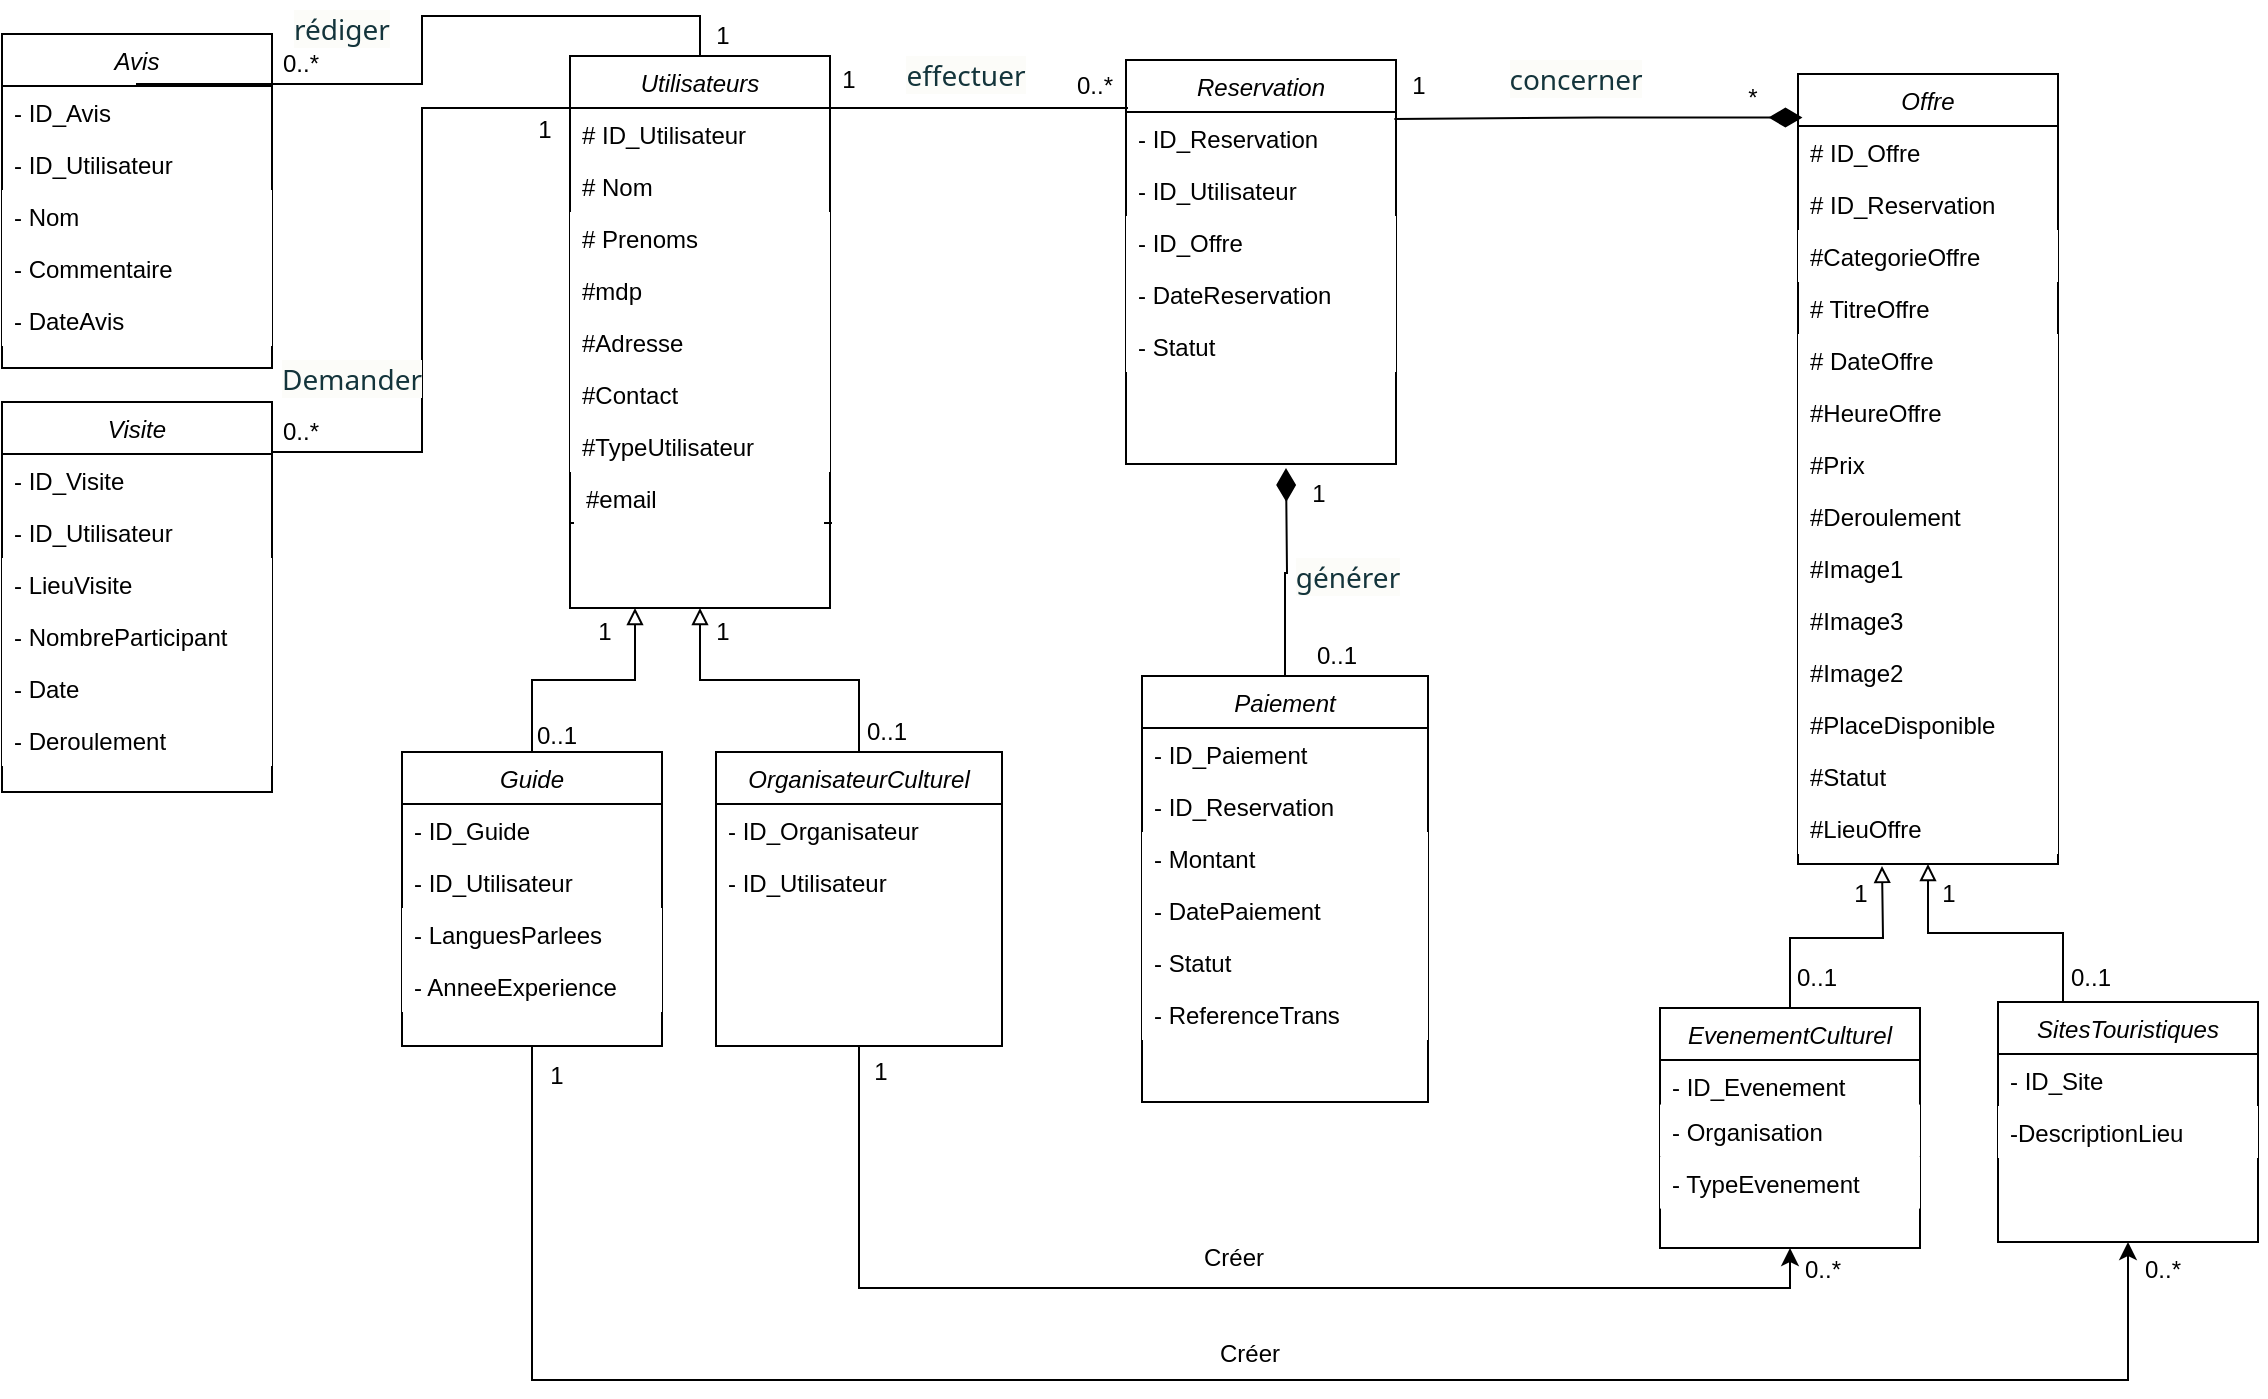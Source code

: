 <mxfile version="26.2.14">
  <diagram id="C5RBs43oDa-KdzZeNtuy" name="Page-1">
    <mxGraphModel dx="945" dy="566" grid="0" gridSize="10" guides="1" tooltips="1" connect="1" arrows="1" fold="1" page="1" pageScale="1" pageWidth="1169" pageHeight="827" math="0" shadow="0">
      <root>
        <mxCell id="WIyWlLk6GJQsqaUBKTNV-0" />
        <mxCell id="WIyWlLk6GJQsqaUBKTNV-1" parent="WIyWlLk6GJQsqaUBKTNV-0" />
        <mxCell id="zkfFHV4jXpPFQw0GAbJ--0" value="Utilisateurs" style="swimlane;fontStyle=2;align=center;verticalAlign=top;childLayout=stackLayout;horizontal=1;startSize=26;horizontalStack=0;resizeParent=1;resizeLast=0;collapsible=1;marginBottom=0;rounded=0;shadow=0;strokeWidth=1;" parent="WIyWlLk6GJQsqaUBKTNV-1" vertex="1">
          <mxGeometry x="307" y="66" width="130" height="276" as="geometry">
            <mxRectangle x="230" y="140" width="160" height="26" as="alternateBounds" />
          </mxGeometry>
        </mxCell>
        <mxCell id="zkfFHV4jXpPFQw0GAbJ--1" value="# ID_Utilisateur " style="text;align=left;verticalAlign=top;spacingLeft=4;spacingRight=4;overflow=hidden;rotatable=0;points=[[0,0.5],[1,0.5]];portConstraint=eastwest;" parent="zkfFHV4jXpPFQw0GAbJ--0" vertex="1">
          <mxGeometry y="26" width="130" height="26" as="geometry" />
        </mxCell>
        <mxCell id="zkfFHV4jXpPFQw0GAbJ--2" value="# Nom" style="text;align=left;verticalAlign=top;spacingLeft=4;spacingRight=4;overflow=hidden;rotatable=0;points=[[0,0.5],[1,0.5]];portConstraint=eastwest;rounded=0;shadow=0;html=0;" parent="zkfFHV4jXpPFQw0GAbJ--0" vertex="1">
          <mxGeometry y="52" width="130" height="26" as="geometry" />
        </mxCell>
        <mxCell id="zkfFHV4jXpPFQw0GAbJ--3" value="# Prenoms" style="text;align=left;verticalAlign=top;spacingLeft=4;spacingRight=4;overflow=hidden;rotatable=0;points=[[0,0.5],[1,0.5]];portConstraint=eastwest;rounded=0;shadow=0;html=0;fillColor=default;textShadow=0;fontColor=default;" parent="zkfFHV4jXpPFQw0GAbJ--0" vertex="1">
          <mxGeometry y="78" width="130" height="26" as="geometry" />
        </mxCell>
        <mxCell id="nRTBxxkqmZJJOvBfr9Is-0" value="#mdp" style="text;align=left;verticalAlign=top;spacingLeft=4;spacingRight=4;overflow=hidden;rotatable=0;points=[[0,0.5],[1,0.5]];portConstraint=eastwest;rounded=0;shadow=0;html=0;fillColor=default;textShadow=0;fontColor=default;" vertex="1" parent="zkfFHV4jXpPFQw0GAbJ--0">
          <mxGeometry y="104" width="130" height="26" as="geometry" />
        </mxCell>
        <mxCell id="nRTBxxkqmZJJOvBfr9Is-1" value="#Adresse" style="text;align=left;verticalAlign=top;spacingLeft=4;spacingRight=4;overflow=hidden;rotatable=0;points=[[0,0.5],[1,0.5]];portConstraint=eastwest;rounded=0;shadow=0;html=0;fillColor=default;textShadow=0;fontColor=default;" vertex="1" parent="zkfFHV4jXpPFQw0GAbJ--0">
          <mxGeometry y="130" width="130" height="26" as="geometry" />
        </mxCell>
        <mxCell id="nRTBxxkqmZJJOvBfr9Is-2" value="#Contact" style="text;align=left;verticalAlign=top;spacingLeft=4;spacingRight=4;overflow=hidden;rotatable=0;points=[[0,0.5],[1,0.5]];portConstraint=eastwest;rounded=0;shadow=0;html=0;fillColor=default;textShadow=0;fontColor=default;" vertex="1" parent="zkfFHV4jXpPFQw0GAbJ--0">
          <mxGeometry y="156" width="130" height="26" as="geometry" />
        </mxCell>
        <mxCell id="nRTBxxkqmZJJOvBfr9Is-3" value="#TypeUtilisateur" style="text;align=left;verticalAlign=top;spacingLeft=4;spacingRight=4;overflow=hidden;rotatable=0;points=[[0,0.5],[1,0.5]];portConstraint=eastwest;rounded=0;shadow=0;html=0;fillColor=default;textShadow=0;fontColor=default;" vertex="1" parent="zkfFHV4jXpPFQw0GAbJ--0">
          <mxGeometry y="182" width="130" height="26" as="geometry" />
        </mxCell>
        <mxCell id="nRTBxxkqmZJJOvBfr9Is-4" value="" style="line;strokeWidth=1;fillColor=none;align=left;verticalAlign=middle;spacingTop=-1;spacingLeft=3;spacingRight=3;rotatable=0;labelPosition=right;points=[];portConstraint=eastwest;strokeColor=inherit;" vertex="1" parent="WIyWlLk6GJQsqaUBKTNV-1">
          <mxGeometry x="307" y="279" width="131" height="41" as="geometry" />
        </mxCell>
        <mxCell id="nRTBxxkqmZJJOvBfr9Is-72" style="edgeStyle=orthogonalEdgeStyle;rounded=0;orthogonalLoop=1;jettySize=auto;html=1;entryX=0.25;entryY=1;entryDx=0;entryDy=0;endArrow=block;endFill=0;strokeWidth=1;" edge="1" parent="WIyWlLk6GJQsqaUBKTNV-1" source="nRTBxxkqmZJJOvBfr9Is-5" target="zkfFHV4jXpPFQw0GAbJ--0">
          <mxGeometry relative="1" as="geometry" />
        </mxCell>
        <mxCell id="nRTBxxkqmZJJOvBfr9Is-113" style="edgeStyle=orthogonalEdgeStyle;rounded=0;orthogonalLoop=1;jettySize=auto;html=1;entryX=0.5;entryY=1;entryDx=0;entryDy=0;" edge="1" parent="WIyWlLk6GJQsqaUBKTNV-1" source="nRTBxxkqmZJJOvBfr9Is-5" target="nRTBxxkqmZJJOvBfr9Is-33">
          <mxGeometry relative="1" as="geometry">
            <Array as="points">
              <mxPoint x="288" y="728" />
              <mxPoint x="1086" y="728" />
            </Array>
          </mxGeometry>
        </mxCell>
        <mxCell id="nRTBxxkqmZJJOvBfr9Is-5" value="Guide" style="swimlane;fontStyle=2;align=center;verticalAlign=top;childLayout=stackLayout;horizontal=1;startSize=26;horizontalStack=0;resizeParent=1;resizeLast=0;collapsible=1;marginBottom=0;rounded=0;shadow=0;strokeWidth=1;" vertex="1" parent="WIyWlLk6GJQsqaUBKTNV-1">
          <mxGeometry x="223" y="414" width="130" height="147" as="geometry">
            <mxRectangle x="230" y="140" width="160" height="26" as="alternateBounds" />
          </mxGeometry>
        </mxCell>
        <mxCell id="nRTBxxkqmZJJOvBfr9Is-6" value="- ID_Guide" style="text;align=left;verticalAlign=top;spacingLeft=4;spacingRight=4;overflow=hidden;rotatable=0;points=[[0,0.5],[1,0.5]];portConstraint=eastwest;" vertex="1" parent="nRTBxxkqmZJJOvBfr9Is-5">
          <mxGeometry y="26" width="130" height="26" as="geometry" />
        </mxCell>
        <mxCell id="nRTBxxkqmZJJOvBfr9Is-7" value="- ID_Utilisateur" style="text;align=left;verticalAlign=top;spacingLeft=4;spacingRight=4;overflow=hidden;rotatable=0;points=[[0,0.5],[1,0.5]];portConstraint=eastwest;rounded=0;shadow=0;html=0;" vertex="1" parent="nRTBxxkqmZJJOvBfr9Is-5">
          <mxGeometry y="52" width="130" height="26" as="geometry" />
        </mxCell>
        <mxCell id="nRTBxxkqmZJJOvBfr9Is-8" value="- LanguesParlees" style="text;align=left;verticalAlign=top;spacingLeft=4;spacingRight=4;overflow=hidden;rotatable=0;points=[[0,0.5],[1,0.5]];portConstraint=eastwest;rounded=0;shadow=0;html=0;fillColor=default;textShadow=0;fontColor=default;" vertex="1" parent="nRTBxxkqmZJJOvBfr9Is-5">
          <mxGeometry y="78" width="130" height="26" as="geometry" />
        </mxCell>
        <mxCell id="nRTBxxkqmZJJOvBfr9Is-9" value="- AnneeExperience" style="text;align=left;verticalAlign=top;spacingLeft=4;spacingRight=4;overflow=hidden;rotatable=0;points=[[0,0.5],[1,0.5]];portConstraint=eastwest;rounded=0;shadow=0;html=0;fillColor=default;textShadow=0;fontColor=default;" vertex="1" parent="nRTBxxkqmZJJOvBfr9Is-5">
          <mxGeometry y="104" width="130" height="26" as="geometry" />
        </mxCell>
        <mxCell id="nRTBxxkqmZJJOvBfr9Is-73" style="edgeStyle=orthogonalEdgeStyle;rounded=0;orthogonalLoop=1;jettySize=auto;html=1;entryX=0.5;entryY=1;entryDx=0;entryDy=0;endArrow=block;endFill=0;exitX=0.5;exitY=0;exitDx=0;exitDy=0;" edge="1" parent="WIyWlLk6GJQsqaUBKTNV-1" source="nRTBxxkqmZJJOvBfr9Is-13" target="zkfFHV4jXpPFQw0GAbJ--0">
          <mxGeometry relative="1" as="geometry">
            <mxPoint x="461.5" y="414" as="sourcePoint" />
          </mxGeometry>
        </mxCell>
        <mxCell id="nRTBxxkqmZJJOvBfr9Is-115" style="edgeStyle=orthogonalEdgeStyle;rounded=0;orthogonalLoop=1;jettySize=auto;html=1;entryX=0.5;entryY=1;entryDx=0;entryDy=0;" edge="1" parent="WIyWlLk6GJQsqaUBKTNV-1" source="nRTBxxkqmZJJOvBfr9Is-13" target="nRTBxxkqmZJJOvBfr9Is-18">
          <mxGeometry relative="1" as="geometry">
            <Array as="points">
              <mxPoint x="451" y="682" />
              <mxPoint x="917" y="682" />
            </Array>
          </mxGeometry>
        </mxCell>
        <mxCell id="nRTBxxkqmZJJOvBfr9Is-13" value="OrganisateurCulturel" style="swimlane;fontStyle=2;align=center;verticalAlign=top;childLayout=stackLayout;horizontal=1;startSize=26;horizontalStack=0;resizeParent=1;resizeLast=0;collapsible=1;marginBottom=0;rounded=0;shadow=0;strokeWidth=1;" vertex="1" parent="WIyWlLk6GJQsqaUBKTNV-1">
          <mxGeometry x="380" y="414" width="143" height="147" as="geometry">
            <mxRectangle x="230" y="140" width="160" height="26" as="alternateBounds" />
          </mxGeometry>
        </mxCell>
        <mxCell id="nRTBxxkqmZJJOvBfr9Is-14" value="- ID_Organisateur" style="text;align=left;verticalAlign=top;spacingLeft=4;spacingRight=4;overflow=hidden;rotatable=0;points=[[0,0.5],[1,0.5]];portConstraint=eastwest;" vertex="1" parent="nRTBxxkqmZJJOvBfr9Is-13">
          <mxGeometry y="26" width="143" height="26" as="geometry" />
        </mxCell>
        <mxCell id="nRTBxxkqmZJJOvBfr9Is-15" value="- ID_Utilisateur" style="text;align=left;verticalAlign=top;spacingLeft=4;spacingRight=4;overflow=hidden;rotatable=0;points=[[0,0.5],[1,0.5]];portConstraint=eastwest;rounded=0;shadow=0;html=0;" vertex="1" parent="nRTBxxkqmZJJOvBfr9Is-13">
          <mxGeometry y="52" width="143" height="26" as="geometry" />
        </mxCell>
        <mxCell id="nRTBxxkqmZJJOvBfr9Is-48" value="Reservation" style="swimlane;fontStyle=2;align=center;verticalAlign=top;childLayout=stackLayout;horizontal=1;startSize=26;horizontalStack=0;resizeParent=1;resizeLast=0;collapsible=1;marginBottom=0;rounded=0;shadow=0;strokeWidth=1;" vertex="1" parent="WIyWlLk6GJQsqaUBKTNV-1">
          <mxGeometry x="585" y="68" width="135" height="202" as="geometry">
            <mxRectangle x="230" y="140" width="160" height="26" as="alternateBounds" />
          </mxGeometry>
        </mxCell>
        <mxCell id="nRTBxxkqmZJJOvBfr9Is-49" value="- ID_Reservation" style="text;align=left;verticalAlign=top;spacingLeft=4;spacingRight=4;overflow=hidden;rotatable=0;points=[[0,0.5],[1,0.5]];portConstraint=eastwest;" vertex="1" parent="nRTBxxkqmZJJOvBfr9Is-48">
          <mxGeometry y="26" width="135" height="26" as="geometry" />
        </mxCell>
        <mxCell id="nRTBxxkqmZJJOvBfr9Is-50" value="- ID_Utilisateur" style="text;align=left;verticalAlign=top;spacingLeft=4;spacingRight=4;overflow=hidden;rotatable=0;points=[[0,0.5],[1,0.5]];portConstraint=eastwest;rounded=0;shadow=0;html=0;" vertex="1" parent="nRTBxxkqmZJJOvBfr9Is-48">
          <mxGeometry y="52" width="135" height="26" as="geometry" />
        </mxCell>
        <mxCell id="nRTBxxkqmZJJOvBfr9Is-52" value="- ID_Offre" style="text;align=left;verticalAlign=top;spacingLeft=4;spacingRight=4;overflow=hidden;rotatable=0;points=[[0,0.5],[1,0.5]];portConstraint=eastwest;rounded=0;shadow=0;html=0;fillColor=default;textShadow=0;fontColor=default;" vertex="1" parent="nRTBxxkqmZJJOvBfr9Is-48">
          <mxGeometry y="78" width="135" height="26" as="geometry" />
        </mxCell>
        <mxCell id="nRTBxxkqmZJJOvBfr9Is-53" value="- DateReservation" style="text;align=left;verticalAlign=top;spacingLeft=4;spacingRight=4;overflow=hidden;rotatable=0;points=[[0,0.5],[1,0.5]];portConstraint=eastwest;rounded=0;shadow=0;html=0;fillColor=default;textShadow=0;fontColor=default;" vertex="1" parent="nRTBxxkqmZJJOvBfr9Is-48">
          <mxGeometry y="104" width="135" height="26" as="geometry" />
        </mxCell>
        <mxCell id="nRTBxxkqmZJJOvBfr9Is-54" value="- Statut" style="text;align=left;verticalAlign=top;spacingLeft=4;spacingRight=4;overflow=hidden;rotatable=0;points=[[0,0.5],[1,0.5]];portConstraint=eastwest;rounded=0;shadow=0;html=0;fillColor=default;textShadow=0;fontColor=default;" vertex="1" parent="nRTBxxkqmZJJOvBfr9Is-48">
          <mxGeometry y="130" width="135" height="26" as="geometry" />
        </mxCell>
        <mxCell id="nRTBxxkqmZJJOvBfr9Is-55" value="Avis" style="swimlane;fontStyle=2;align=center;verticalAlign=top;childLayout=stackLayout;horizontal=1;startSize=26;horizontalStack=0;resizeParent=1;resizeLast=0;collapsible=1;marginBottom=0;rounded=0;shadow=0;strokeWidth=1;" vertex="1" parent="WIyWlLk6GJQsqaUBKTNV-1">
          <mxGeometry x="23" y="55" width="135" height="167" as="geometry">
            <mxRectangle x="230" y="140" width="160" height="26" as="alternateBounds" />
          </mxGeometry>
        </mxCell>
        <mxCell id="nRTBxxkqmZJJOvBfr9Is-56" value="- ID_Avis" style="text;align=left;verticalAlign=top;spacingLeft=4;spacingRight=4;overflow=hidden;rotatable=0;points=[[0,0.5],[1,0.5]];portConstraint=eastwest;" vertex="1" parent="nRTBxxkqmZJJOvBfr9Is-55">
          <mxGeometry y="26" width="135" height="26" as="geometry" />
        </mxCell>
        <mxCell id="nRTBxxkqmZJJOvBfr9Is-57" value="- ID_Utilisateur" style="text;align=left;verticalAlign=top;spacingLeft=4;spacingRight=4;overflow=hidden;rotatable=0;points=[[0,0.5],[1,0.5]];portConstraint=eastwest;rounded=0;shadow=0;html=0;" vertex="1" parent="nRTBxxkqmZJJOvBfr9Is-55">
          <mxGeometry y="52" width="135" height="26" as="geometry" />
        </mxCell>
        <mxCell id="nRTBxxkqmZJJOvBfr9Is-58" value="- Nom" style="text;align=left;verticalAlign=top;spacingLeft=4;spacingRight=4;overflow=hidden;rotatable=0;points=[[0,0.5],[1,0.5]];portConstraint=eastwest;rounded=0;shadow=0;html=0;fillColor=default;textShadow=0;fontColor=default;" vertex="1" parent="nRTBxxkqmZJJOvBfr9Is-55">
          <mxGeometry y="78" width="135" height="26" as="geometry" />
        </mxCell>
        <mxCell id="nRTBxxkqmZJJOvBfr9Is-59" value="- Commentaire" style="text;align=left;verticalAlign=top;spacingLeft=4;spacingRight=4;overflow=hidden;rotatable=0;points=[[0,0.5],[1,0.5]];portConstraint=eastwest;rounded=0;shadow=0;html=0;fillColor=default;textShadow=0;fontColor=default;" vertex="1" parent="nRTBxxkqmZJJOvBfr9Is-55">
          <mxGeometry y="104" width="135" height="26" as="geometry" />
        </mxCell>
        <mxCell id="nRTBxxkqmZJJOvBfr9Is-60" value="- DateAvis" style="text;align=left;verticalAlign=top;spacingLeft=4;spacingRight=4;overflow=hidden;rotatable=0;points=[[0,0.5],[1,0.5]];portConstraint=eastwest;rounded=0;shadow=0;html=0;fillColor=default;textShadow=0;fontColor=default;" vertex="1" parent="nRTBxxkqmZJJOvBfr9Is-55">
          <mxGeometry y="130" width="135" height="26" as="geometry" />
        </mxCell>
        <mxCell id="nRTBxxkqmZJJOvBfr9Is-62" value="Paiement" style="swimlane;fontStyle=2;align=center;verticalAlign=top;childLayout=stackLayout;horizontal=1;startSize=26;horizontalStack=0;resizeParent=1;resizeLast=0;collapsible=1;marginBottom=0;rounded=0;shadow=0;strokeWidth=1;" vertex="1" parent="WIyWlLk6GJQsqaUBKTNV-1">
          <mxGeometry x="593" y="376" width="143" height="213" as="geometry">
            <mxRectangle x="230" y="140" width="160" height="26" as="alternateBounds" />
          </mxGeometry>
        </mxCell>
        <mxCell id="nRTBxxkqmZJJOvBfr9Is-63" value="- ID_Paiement" style="text;align=left;verticalAlign=top;spacingLeft=4;spacingRight=4;overflow=hidden;rotatable=0;points=[[0,0.5],[1,0.5]];portConstraint=eastwest;" vertex="1" parent="nRTBxxkqmZJJOvBfr9Is-62">
          <mxGeometry y="26" width="143" height="26" as="geometry" />
        </mxCell>
        <mxCell id="nRTBxxkqmZJJOvBfr9Is-64" value="- ID_Reservation" style="text;align=left;verticalAlign=top;spacingLeft=4;spacingRight=4;overflow=hidden;rotatable=0;points=[[0,0.5],[1,0.5]];portConstraint=eastwest;rounded=0;shadow=0;html=0;" vertex="1" parent="nRTBxxkqmZJJOvBfr9Is-62">
          <mxGeometry y="52" width="143" height="26" as="geometry" />
        </mxCell>
        <mxCell id="nRTBxxkqmZJJOvBfr9Is-65" value="- Montant" style="text;align=left;verticalAlign=top;spacingLeft=4;spacingRight=4;overflow=hidden;rotatable=0;points=[[0,0.5],[1,0.5]];portConstraint=eastwest;rounded=0;shadow=0;html=0;fillColor=default;textShadow=0;fontColor=default;" vertex="1" parent="nRTBxxkqmZJJOvBfr9Is-62">
          <mxGeometry y="78" width="143" height="26" as="geometry" />
        </mxCell>
        <mxCell id="nRTBxxkqmZJJOvBfr9Is-66" value="- DatePaiement" style="text;align=left;verticalAlign=top;spacingLeft=4;spacingRight=4;overflow=hidden;rotatable=0;points=[[0,0.5],[1,0.5]];portConstraint=eastwest;rounded=0;shadow=0;html=0;fillColor=default;textShadow=0;fontColor=default;" vertex="1" parent="nRTBxxkqmZJJOvBfr9Is-62">
          <mxGeometry y="104" width="143" height="26" as="geometry" />
        </mxCell>
        <mxCell id="nRTBxxkqmZJJOvBfr9Is-67" value="- Statut" style="text;align=left;verticalAlign=top;spacingLeft=4;spacingRight=4;overflow=hidden;rotatable=0;points=[[0,0.5],[1,0.5]];portConstraint=eastwest;rounded=0;shadow=0;html=0;fillColor=default;textShadow=0;fontColor=default;" vertex="1" parent="nRTBxxkqmZJJOvBfr9Is-62">
          <mxGeometry y="130" width="143" height="26" as="geometry" />
        </mxCell>
        <mxCell id="nRTBxxkqmZJJOvBfr9Is-68" value="- ReferenceTrans" style="text;align=left;verticalAlign=top;spacingLeft=4;spacingRight=4;overflow=hidden;rotatable=0;points=[[0,0.5],[1,0.5]];portConstraint=eastwest;rounded=0;shadow=0;html=0;fillColor=default;textShadow=0;fontColor=default;" vertex="1" parent="nRTBxxkqmZJJOvBfr9Is-62">
          <mxGeometry y="156" width="143" height="26" as="geometry" />
        </mxCell>
        <mxCell id="nRTBxxkqmZJJOvBfr9Is-92" value="" style="group" vertex="1" connectable="0" parent="WIyWlLk6GJQsqaUBKTNV-1">
          <mxGeometry x="852" y="75" width="303" height="564" as="geometry" />
        </mxCell>
        <mxCell id="nRTBxxkqmZJJOvBfr9Is-89" style="edgeStyle=orthogonalEdgeStyle;rounded=0;orthogonalLoop=1;jettySize=auto;html=1;endArrow=block;endFill=0;" edge="1" parent="nRTBxxkqmZJJOvBfr9Is-92" source="nRTBxxkqmZJJOvBfr9Is-18">
          <mxGeometry relative="1" as="geometry">
            <mxPoint x="111" y="396" as="targetPoint" />
          </mxGeometry>
        </mxCell>
        <mxCell id="nRTBxxkqmZJJOvBfr9Is-18" value="EvenementCulturel" style="swimlane;fontStyle=2;align=center;verticalAlign=top;childLayout=stackLayout;horizontal=1;startSize=26;horizontalStack=0;resizeParent=1;resizeLast=0;collapsible=1;marginBottom=0;rounded=0;shadow=0;strokeWidth=1;" vertex="1" parent="nRTBxxkqmZJJOvBfr9Is-92">
          <mxGeometry y="467" width="130" height="120" as="geometry">
            <mxRectangle x="230" y="140" width="160" height="26" as="alternateBounds" />
          </mxGeometry>
        </mxCell>
        <mxCell id="nRTBxxkqmZJJOvBfr9Is-87" value="- ID_Evenement" style="text;align=left;verticalAlign=top;spacingLeft=4;spacingRight=4;overflow=hidden;rotatable=0;points=[[0,0.5],[1,0.5]];portConstraint=eastwest;" vertex="1" parent="nRTBxxkqmZJJOvBfr9Is-18">
          <mxGeometry y="26" width="130" height="22.286" as="geometry" />
        </mxCell>
        <mxCell id="nRTBxxkqmZJJOvBfr9Is-16" value="- Organisation" style="text;align=left;verticalAlign=top;spacingLeft=4;spacingRight=4;overflow=hidden;rotatable=0;points=[[0,0.5],[1,0.5]];portConstraint=eastwest;rounded=0;shadow=0;html=0;fillColor=default;textShadow=0;fontColor=default;" vertex="1" parent="nRTBxxkqmZJJOvBfr9Is-18">
          <mxGeometry y="48.286" width="130" height="26" as="geometry" />
        </mxCell>
        <mxCell id="nRTBxxkqmZJJOvBfr9Is-136" value="- TypeEvenement" style="text;align=left;verticalAlign=top;spacingLeft=4;spacingRight=4;overflow=hidden;rotatable=0;points=[[0,0.5],[1,0.5]];portConstraint=eastwest;rounded=0;shadow=0;html=0;fillColor=default;textShadow=0;fontColor=default;" vertex="1" parent="nRTBxxkqmZJJOvBfr9Is-18">
          <mxGeometry y="74.286" width="130" height="26" as="geometry" />
        </mxCell>
        <mxCell id="nRTBxxkqmZJJOvBfr9Is-69" value="" style="group" vertex="1" connectable="0" parent="nRTBxxkqmZJJOvBfr9Is-92">
          <mxGeometry x="173" y="452" width="130" height="120" as="geometry" />
        </mxCell>
        <mxCell id="nRTBxxkqmZJJOvBfr9Is-33" value="SitesTouristiques" style="swimlane;fontStyle=2;align=center;verticalAlign=top;childLayout=stackLayout;horizontal=1;startSize=26;horizontalStack=0;resizeParent=1;resizeLast=0;collapsible=1;marginBottom=0;rounded=0;shadow=0;strokeWidth=1;container=0;" vertex="1" parent="nRTBxxkqmZJJOvBfr9Is-69">
          <mxGeometry x="-4" y="12" width="130" height="120" as="geometry">
            <mxRectangle x="230" y="140" width="160" height="26" as="alternateBounds" />
          </mxGeometry>
        </mxCell>
        <mxCell id="nRTBxxkqmZJJOvBfr9Is-19" value="- ID_Site" style="text;align=left;verticalAlign=top;spacingLeft=4;spacingRight=4;overflow=hidden;rotatable=0;points=[[0,0.5],[1,0.5]];portConstraint=eastwest;" vertex="1" parent="nRTBxxkqmZJJOvBfr9Is-33">
          <mxGeometry y="26" width="130" height="26" as="geometry" />
        </mxCell>
        <mxCell id="nRTBxxkqmZJJOvBfr9Is-29" value="-DescriptionLieu" style="text;align=left;verticalAlign=top;spacingLeft=4;spacingRight=4;overflow=hidden;rotatable=0;points=[[0,0.5],[1,0.5]];portConstraint=eastwest;rounded=0;shadow=0;html=0;fillColor=default;textShadow=0;fontColor=default;" vertex="1" parent="nRTBxxkqmZJJOvBfr9Is-33">
          <mxGeometry y="52" width="130" height="26" as="geometry" />
        </mxCell>
        <mxCell id="nRTBxxkqmZJJOvBfr9Is-128" value="0..1" style="text;html=1;align=center;verticalAlign=middle;whiteSpace=wrap;rounded=0;" vertex="1" parent="nRTBxxkqmZJJOvBfr9Is-69">
          <mxGeometry x="33" y="-15" width="19" height="30" as="geometry" />
        </mxCell>
        <mxCell id="nRTBxxkqmZJJOvBfr9Is-75" value="Offre" style="swimlane;fontStyle=2;align=center;verticalAlign=top;childLayout=stackLayout;horizontal=1;startSize=26;horizontalStack=0;resizeParent=1;resizeLast=0;collapsible=1;marginBottom=0;rounded=0;shadow=0;strokeWidth=1;" vertex="1" parent="nRTBxxkqmZJJOvBfr9Is-92">
          <mxGeometry x="69" width="130" height="395" as="geometry">
            <mxRectangle x="230" y="140" width="160" height="26" as="alternateBounds" />
          </mxGeometry>
        </mxCell>
        <mxCell id="nRTBxxkqmZJJOvBfr9Is-76" value="# ID_Offre" style="text;align=left;verticalAlign=top;spacingLeft=4;spacingRight=4;overflow=hidden;rotatable=0;points=[[0,0.5],[1,0.5]];portConstraint=eastwest;" vertex="1" parent="nRTBxxkqmZJJOvBfr9Is-75">
          <mxGeometry y="26" width="130" height="26" as="geometry" />
        </mxCell>
        <mxCell id="nRTBxxkqmZJJOvBfr9Is-134" value="# ID_Reservation" style="text;align=left;verticalAlign=top;spacingLeft=4;spacingRight=4;overflow=hidden;rotatable=0;points=[[0,0.5],[1,0.5]];portConstraint=eastwest;" vertex="1" parent="nRTBxxkqmZJJOvBfr9Is-75">
          <mxGeometry y="52" width="130" height="26" as="geometry" />
        </mxCell>
        <mxCell id="nRTBxxkqmZJJOvBfr9Is-86" value="#CategorieOffre" style="text;align=left;verticalAlign=top;spacingLeft=4;spacingRight=4;overflow=hidden;rotatable=0;points=[[0,0.5],[1,0.5]];portConstraint=eastwest;rounded=0;shadow=0;html=0;fillColor=default;textShadow=0;fontColor=default;" vertex="1" parent="nRTBxxkqmZJJOvBfr9Is-75">
          <mxGeometry y="78" width="130" height="26" as="geometry" />
        </mxCell>
        <mxCell id="nRTBxxkqmZJJOvBfr9Is-77" value="# TitreOffre" style="text;align=left;verticalAlign=top;spacingLeft=4;spacingRight=4;overflow=hidden;rotatable=0;points=[[0,0.5],[1,0.5]];portConstraint=eastwest;rounded=0;shadow=0;html=0;" vertex="1" parent="nRTBxxkqmZJJOvBfr9Is-75">
          <mxGeometry y="104" width="130" height="26" as="geometry" />
        </mxCell>
        <mxCell id="nRTBxxkqmZJJOvBfr9Is-78" value="# DateOffre" style="text;align=left;verticalAlign=top;spacingLeft=4;spacingRight=4;overflow=hidden;rotatable=0;points=[[0,0.5],[1,0.5]];portConstraint=eastwest;rounded=0;shadow=0;html=0;fillColor=default;textShadow=0;fontColor=default;" vertex="1" parent="nRTBxxkqmZJJOvBfr9Is-75">
          <mxGeometry y="130" width="130" height="26" as="geometry" />
        </mxCell>
        <mxCell id="nRTBxxkqmZJJOvBfr9Is-79" value="#HeureOffre" style="text;align=left;verticalAlign=top;spacingLeft=4;spacingRight=4;overflow=hidden;rotatable=0;points=[[0,0.5],[1,0.5]];portConstraint=eastwest;rounded=0;shadow=0;html=0;fillColor=default;textShadow=0;fontColor=default;" vertex="1" parent="nRTBxxkqmZJJOvBfr9Is-75">
          <mxGeometry y="156" width="130" height="26" as="geometry" />
        </mxCell>
        <mxCell id="nRTBxxkqmZJJOvBfr9Is-80" value="#Prix" style="text;align=left;verticalAlign=top;spacingLeft=4;spacingRight=4;overflow=hidden;rotatable=0;points=[[0,0.5],[1,0.5]];portConstraint=eastwest;rounded=0;shadow=0;html=0;fillColor=default;textShadow=0;fontColor=default;" vertex="1" parent="nRTBxxkqmZJJOvBfr9Is-75">
          <mxGeometry y="182" width="130" height="26" as="geometry" />
        </mxCell>
        <mxCell id="nRTBxxkqmZJJOvBfr9Is-81" value="#Deroulement" style="text;align=left;verticalAlign=top;spacingLeft=4;spacingRight=4;overflow=hidden;rotatable=0;points=[[0,0.5],[1,0.5]];portConstraint=eastwest;rounded=0;shadow=0;html=0;fillColor=default;textShadow=0;fontColor=default;" vertex="1" parent="nRTBxxkqmZJJOvBfr9Is-75">
          <mxGeometry y="208" width="130" height="26" as="geometry" />
        </mxCell>
        <mxCell id="nRTBxxkqmZJJOvBfr9Is-83" value="#Image1" style="text;align=left;verticalAlign=top;spacingLeft=4;spacingRight=4;overflow=hidden;rotatable=0;points=[[0,0.5],[1,0.5]];portConstraint=eastwest;rounded=0;shadow=0;html=0;fillColor=default;textShadow=0;fontColor=default;" vertex="1" parent="nRTBxxkqmZJJOvBfr9Is-75">
          <mxGeometry y="234" width="130" height="26" as="geometry" />
        </mxCell>
        <mxCell id="nRTBxxkqmZJJOvBfr9Is-85" value="#Image3" style="text;align=left;verticalAlign=top;spacingLeft=4;spacingRight=4;overflow=hidden;rotatable=0;points=[[0,0.5],[1,0.5]];portConstraint=eastwest;rounded=0;shadow=0;html=0;fillColor=default;textShadow=0;fontColor=default;" vertex="1" parent="nRTBxxkqmZJJOvBfr9Is-75">
          <mxGeometry y="260" width="130" height="26" as="geometry" />
        </mxCell>
        <mxCell id="nRTBxxkqmZJJOvBfr9Is-84" value="#Image2" style="text;align=left;verticalAlign=top;spacingLeft=4;spacingRight=4;overflow=hidden;rotatable=0;points=[[0,0.5],[1,0.5]];portConstraint=eastwest;rounded=0;shadow=0;html=0;fillColor=default;textShadow=0;fontColor=default;" vertex="1" parent="nRTBxxkqmZJJOvBfr9Is-75">
          <mxGeometry y="286" width="130" height="26" as="geometry" />
        </mxCell>
        <mxCell id="nRTBxxkqmZJJOvBfr9Is-31" value="#PlaceDisponible" style="text;align=left;verticalAlign=top;spacingLeft=4;spacingRight=4;overflow=hidden;rotatable=0;points=[[0,0.5],[1,0.5]];portConstraint=eastwest;rounded=0;shadow=0;html=0;fillColor=default;textShadow=0;fontColor=default;" vertex="1" parent="nRTBxxkqmZJJOvBfr9Is-75">
          <mxGeometry y="312" width="130" height="26" as="geometry" />
        </mxCell>
        <mxCell id="nRTBxxkqmZJJOvBfr9Is-32" value="#Statut" style="text;align=left;verticalAlign=top;spacingLeft=4;spacingRight=4;overflow=hidden;rotatable=0;points=[[0,0.5],[1,0.5]];portConstraint=eastwest;rounded=0;shadow=0;html=0;fillColor=default;textShadow=0;fontColor=default;" vertex="1" parent="nRTBxxkqmZJJOvBfr9Is-75">
          <mxGeometry y="338" width="130" height="26" as="geometry" />
        </mxCell>
        <mxCell id="nRTBxxkqmZJJOvBfr9Is-137" value="#LieuOffre" style="text;align=left;verticalAlign=top;spacingLeft=4;spacingRight=4;overflow=hidden;rotatable=0;points=[[0,0.5],[1,0.5]];portConstraint=eastwest;rounded=0;shadow=0;html=0;fillColor=default;textShadow=0;fontColor=default;" vertex="1" parent="nRTBxxkqmZJJOvBfr9Is-75">
          <mxGeometry y="364" width="130" height="26" as="geometry" />
        </mxCell>
        <mxCell id="nRTBxxkqmZJJOvBfr9Is-108" value="*" style="text;html=1;align=center;verticalAlign=middle;whiteSpace=wrap;rounded=0;" vertex="1" parent="nRTBxxkqmZJJOvBfr9Is-92">
          <mxGeometry x="37" y="-3" width="19" height="30" as="geometry" />
        </mxCell>
        <mxCell id="nRTBxxkqmZJJOvBfr9Is-90" style="edgeStyle=orthogonalEdgeStyle;rounded=0;orthogonalLoop=1;jettySize=auto;html=1;exitX=0.25;exitY=0;exitDx=0;exitDy=0;endArrow=block;endFill=0;entryX=0.5;entryY=1;entryDx=0;entryDy=0;" edge="1" parent="nRTBxxkqmZJJOvBfr9Is-92" source="nRTBxxkqmZJJOvBfr9Is-33" target="nRTBxxkqmZJJOvBfr9Is-75">
          <mxGeometry relative="1" as="geometry">
            <mxPoint x="140.29" y="418.599" as="targetPoint" />
          </mxGeometry>
        </mxCell>
        <mxCell id="nRTBxxkqmZJJOvBfr9Is-127" value="0..1" style="text;html=1;align=center;verticalAlign=middle;whiteSpace=wrap;rounded=0;" vertex="1" parent="nRTBxxkqmZJJOvBfr9Is-92">
          <mxGeometry x="69" y="437" width="19" height="30" as="geometry" />
        </mxCell>
        <mxCell id="nRTBxxkqmZJJOvBfr9Is-129" value="1" style="text;html=1;align=center;verticalAlign=middle;whiteSpace=wrap;rounded=0;" vertex="1" parent="nRTBxxkqmZJJOvBfr9Is-92">
          <mxGeometry x="91" y="395" width="19" height="30" as="geometry" />
        </mxCell>
        <mxCell id="nRTBxxkqmZJJOvBfr9Is-130" value="1" style="text;html=1;align=center;verticalAlign=middle;whiteSpace=wrap;rounded=0;" vertex="1" parent="nRTBxxkqmZJJOvBfr9Is-92">
          <mxGeometry x="135" y="395" width="19" height="30" as="geometry" />
        </mxCell>
        <mxCell id="nRTBxxkqmZJJOvBfr9Is-94" value="" style="line;strokeWidth=1;fillColor=none;align=left;verticalAlign=middle;spacingTop=-1;spacingLeft=3;spacingRight=3;rotatable=0;labelPosition=right;points=[];portConstraint=eastwest;strokeColor=inherit;" vertex="1" parent="WIyWlLk6GJQsqaUBKTNV-1">
          <mxGeometry x="368" y="88" width="218" height="8" as="geometry" />
        </mxCell>
        <mxCell id="nRTBxxkqmZJJOvBfr9Is-95" value="" style="endArrow=none;html=1;endSize=12;startArrow=diamondThin;startSize=14;startFill=1;edgeStyle=orthogonalEdgeStyle;align=left;verticalAlign=bottom;rounded=0;entryX=0.5;entryY=0;entryDx=0;entryDy=0;" edge="1" parent="WIyWlLk6GJQsqaUBKTNV-1" target="nRTBxxkqmZJJOvBfr9Is-62">
          <mxGeometry x="-1" y="3" relative="1" as="geometry">
            <mxPoint x="665" y="272" as="sourcePoint" />
            <mxPoint x="616" y="315" as="targetPoint" />
          </mxGeometry>
        </mxCell>
        <mxCell id="nRTBxxkqmZJJOvBfr9Is-100" value="" style="endArrow=none;html=1;endSize=12;startArrow=diamondThin;startSize=14;startFill=1;edgeStyle=orthogonalEdgeStyle;align=left;verticalAlign=bottom;rounded=0;exitX=0.017;exitY=-0.162;exitDx=0;exitDy=0;exitPerimeter=0;entryX=0.994;entryY=0.133;entryDx=0;entryDy=0;entryPerimeter=0;" edge="1" parent="WIyWlLk6GJQsqaUBKTNV-1" source="nRTBxxkqmZJJOvBfr9Is-76" target="nRTBxxkqmZJJOvBfr9Is-49">
          <mxGeometry x="-1" y="3" relative="1" as="geometry">
            <mxPoint x="456" y="315" as="sourcePoint" />
            <mxPoint x="616" y="315" as="targetPoint" />
          </mxGeometry>
        </mxCell>
        <mxCell id="nRTBxxkqmZJJOvBfr9Is-103" value="1" style="text;html=1;align=center;verticalAlign=middle;whiteSpace=wrap;rounded=0;" vertex="1" parent="WIyWlLk6GJQsqaUBKTNV-1">
          <mxGeometry x="374" y="41" width="19" height="30" as="geometry" />
        </mxCell>
        <mxCell id="nRTBxxkqmZJJOvBfr9Is-104" value="0..*" style="text;html=1;align=center;verticalAlign=middle;whiteSpace=wrap;rounded=0;" vertex="1" parent="WIyWlLk6GJQsqaUBKTNV-1">
          <mxGeometry x="163" y="55" width="19" height="30" as="geometry" />
        </mxCell>
        <mxCell id="nRTBxxkqmZJJOvBfr9Is-105" value="1" style="text;html=1;align=center;verticalAlign=middle;whiteSpace=wrap;rounded=0;" vertex="1" parent="WIyWlLk6GJQsqaUBKTNV-1">
          <mxGeometry x="437" y="63" width="19" height="30" as="geometry" />
        </mxCell>
        <mxCell id="nRTBxxkqmZJJOvBfr9Is-106" value="0..*" style="text;html=1;align=center;verticalAlign=middle;whiteSpace=wrap;rounded=0;" vertex="1" parent="WIyWlLk6GJQsqaUBKTNV-1">
          <mxGeometry x="560" y="66" width="19" height="30" as="geometry" />
        </mxCell>
        <mxCell id="nRTBxxkqmZJJOvBfr9Is-107" value="1" style="text;html=1;align=center;verticalAlign=middle;whiteSpace=wrap;rounded=0;" vertex="1" parent="WIyWlLk6GJQsqaUBKTNV-1">
          <mxGeometry x="722" y="66" width="19" height="30" as="geometry" />
        </mxCell>
        <mxCell id="nRTBxxkqmZJJOvBfr9Is-109" value="1" style="text;html=1;align=center;verticalAlign=middle;whiteSpace=wrap;rounded=0;" vertex="1" parent="WIyWlLk6GJQsqaUBKTNV-1">
          <mxGeometry x="672" y="270" width="19" height="30" as="geometry" />
        </mxCell>
        <mxCell id="nRTBxxkqmZJJOvBfr9Is-110" value="0..1" style="text;html=1;align=center;verticalAlign=middle;whiteSpace=wrap;rounded=0;" vertex="1" parent="WIyWlLk6GJQsqaUBKTNV-1">
          <mxGeometry x="681" y="351" width="19" height="30" as="geometry" />
        </mxCell>
        <mxCell id="nRTBxxkqmZJJOvBfr9Is-112" value="&lt;span style=&quot;color: oklch(0.304 0.04 213.681); font-family: fkGroteskNeue, &amp;quot;fkGroteskNeue Fallback&amp;quot;, ui-sans-serif, system-ui, -apple-system, BlinkMacSystemFont, &amp;quot;Segoe UI&amp;quot;, Roboto, &amp;quot;Helvetica Neue&amp;quot;, Arial, &amp;quot;Noto Sans&amp;quot;, sans-serif, &amp;quot;Apple Color Emoji&amp;quot;, &amp;quot;Segoe UI Emoji&amp;quot;, &amp;quot;Segoe UI Symbol&amp;quot;, &amp;quot;Noto Color Emoji&amp;quot;; font-size: 14px; text-align: start; background-color: oklch(0.99 0.004 106.471);&quot;&gt;rédiger&lt;/span&gt;" style="text;html=1;align=center;verticalAlign=middle;whiteSpace=wrap;rounded=0;" vertex="1" parent="WIyWlLk6GJQsqaUBKTNV-1">
          <mxGeometry x="163" y="38" width="60" height="30" as="geometry" />
        </mxCell>
        <mxCell id="nRTBxxkqmZJJOvBfr9Is-116" value="0..*" style="text;html=1;align=center;verticalAlign=middle;whiteSpace=wrap;rounded=0;" vertex="1" parent="WIyWlLk6GJQsqaUBKTNV-1">
          <mxGeometry x="1094" y="658" width="19" height="30" as="geometry" />
        </mxCell>
        <mxCell id="nRTBxxkqmZJJOvBfr9Is-117" value="1" style="text;html=1;align=center;verticalAlign=middle;whiteSpace=wrap;rounded=0;" vertex="1" parent="WIyWlLk6GJQsqaUBKTNV-1">
          <mxGeometry x="291" y="561" width="19" height="30" as="geometry" />
        </mxCell>
        <mxCell id="nRTBxxkqmZJJOvBfr9Is-118" value="0..*" style="text;html=1;align=center;verticalAlign=middle;whiteSpace=wrap;rounded=0;" vertex="1" parent="WIyWlLk6GJQsqaUBKTNV-1">
          <mxGeometry x="924" y="658" width="19" height="30" as="geometry" />
        </mxCell>
        <mxCell id="nRTBxxkqmZJJOvBfr9Is-119" value="1" style="text;html=1;align=center;verticalAlign=middle;whiteSpace=wrap;rounded=0;" vertex="1" parent="WIyWlLk6GJQsqaUBKTNV-1">
          <mxGeometry x="453" y="559" width="19" height="30" as="geometry" />
        </mxCell>
        <mxCell id="nRTBxxkqmZJJOvBfr9Is-120" value="Créer" style="text;html=1;align=center;verticalAlign=middle;whiteSpace=wrap;rounded=0;" vertex="1" parent="WIyWlLk6GJQsqaUBKTNV-1">
          <mxGeometry x="609" y="652" width="60" height="30" as="geometry" />
        </mxCell>
        <mxCell id="nRTBxxkqmZJJOvBfr9Is-121" value="Créer" style="text;html=1;align=center;verticalAlign=middle;whiteSpace=wrap;rounded=0;" vertex="1" parent="WIyWlLk6GJQsqaUBKTNV-1">
          <mxGeometry x="617" y="704" width="60" height="22" as="geometry" />
        </mxCell>
        <mxCell id="nRTBxxkqmZJJOvBfr9Is-123" value="0..1" style="text;html=1;align=center;verticalAlign=middle;whiteSpace=wrap;rounded=0;" vertex="1" parent="WIyWlLk6GJQsqaUBKTNV-1">
          <mxGeometry x="291" y="391" width="19" height="30" as="geometry" />
        </mxCell>
        <mxCell id="nRTBxxkqmZJJOvBfr9Is-124" value="0..1" style="text;html=1;align=center;verticalAlign=middle;whiteSpace=wrap;rounded=0;" vertex="1" parent="WIyWlLk6GJQsqaUBKTNV-1">
          <mxGeometry x="456" y="389" width="19" height="30" as="geometry" />
        </mxCell>
        <mxCell id="nRTBxxkqmZJJOvBfr9Is-125" value="1" style="text;html=1;align=center;verticalAlign=middle;whiteSpace=wrap;rounded=0;" vertex="1" parent="WIyWlLk6GJQsqaUBKTNV-1">
          <mxGeometry x="315" y="339" width="19" height="30" as="geometry" />
        </mxCell>
        <mxCell id="nRTBxxkqmZJJOvBfr9Is-126" value="1" style="text;html=1;align=center;verticalAlign=middle;whiteSpace=wrap;rounded=0;" vertex="1" parent="WIyWlLk6GJQsqaUBKTNV-1">
          <mxGeometry x="374" y="339" width="19" height="30" as="geometry" />
        </mxCell>
        <mxCell id="nRTBxxkqmZJJOvBfr9Is-131" value="&lt;span style=&quot;color: oklch(0.304 0.04 213.681); font-family: fkGroteskNeue, &amp;quot;fkGroteskNeue Fallback&amp;quot;, ui-sans-serif, system-ui, -apple-system, BlinkMacSystemFont, &amp;quot;Segoe UI&amp;quot;, Roboto, &amp;quot;Helvetica Neue&amp;quot;, Arial, &amp;quot;Noto Sans&amp;quot;, sans-serif, &amp;quot;Apple Color Emoji&amp;quot;, &amp;quot;Segoe UI Emoji&amp;quot;, &amp;quot;Segoe UI Symbol&amp;quot;, &amp;quot;Noto Color Emoji&amp;quot;; font-size: 14px; text-align: start; background-color: oklch(0.99 0.004 106.471);&quot;&gt;effectuer&lt;/span&gt;" style="text;html=1;align=center;verticalAlign=middle;whiteSpace=wrap;rounded=0;" vertex="1" parent="WIyWlLk6GJQsqaUBKTNV-1">
          <mxGeometry x="475" y="61" width="60" height="30" as="geometry" />
        </mxCell>
        <mxCell id="nRTBxxkqmZJJOvBfr9Is-132" value="&lt;span style=&quot;color: oklch(0.304 0.04 213.681); font-family: fkGroteskNeue, &amp;quot;fkGroteskNeue Fallback&amp;quot;, ui-sans-serif, system-ui, -apple-system, BlinkMacSystemFont, &amp;quot;Segoe UI&amp;quot;, Roboto, &amp;quot;Helvetica Neue&amp;quot;, Arial, &amp;quot;Noto Sans&amp;quot;, sans-serif, &amp;quot;Apple Color Emoji&amp;quot;, &amp;quot;Segoe UI Emoji&amp;quot;, &amp;quot;Segoe UI Symbol&amp;quot;, &amp;quot;Noto Color Emoji&amp;quot;; font-size: 14px; text-align: start; background-color: oklch(0.99 0.004 106.471);&quot;&gt;générer&lt;/span&gt;" style="text;html=1;align=center;verticalAlign=middle;whiteSpace=wrap;rounded=0;" vertex="1" parent="WIyWlLk6GJQsqaUBKTNV-1">
          <mxGeometry x="666" y="312" width="60" height="30" as="geometry" />
        </mxCell>
        <mxCell id="nRTBxxkqmZJJOvBfr9Is-133" value="&lt;span style=&quot;color: oklch(0.304 0.04 213.681); font-family: fkGroteskNeue, &amp;quot;fkGroteskNeue Fallback&amp;quot;, ui-sans-serif, system-ui, -apple-system, BlinkMacSystemFont, &amp;quot;Segoe UI&amp;quot;, Roboto, &amp;quot;Helvetica Neue&amp;quot;, Arial, &amp;quot;Noto Sans&amp;quot;, sans-serif, &amp;quot;Apple Color Emoji&amp;quot;, &amp;quot;Segoe UI Emoji&amp;quot;, &amp;quot;Segoe UI Symbol&amp;quot;, &amp;quot;Noto Color Emoji&amp;quot;; font-size: 14px; text-align: start; background-color: oklch(0.99 0.004 106.471);&quot;&gt;concerner&lt;/span&gt;" style="text;html=1;align=center;verticalAlign=middle;whiteSpace=wrap;rounded=0;" vertex="1" parent="WIyWlLk6GJQsqaUBKTNV-1">
          <mxGeometry x="780" y="63" width="60" height="30" as="geometry" />
        </mxCell>
        <mxCell id="nRTBxxkqmZJJOvBfr9Is-135" value="#email" style="text;align=left;verticalAlign=top;spacingLeft=4;spacingRight=4;overflow=hidden;rotatable=0;points=[[0,0.5],[1,0.5]];portConstraint=eastwest;rounded=0;shadow=0;html=0;fillColor=default;textShadow=0;fontColor=default;" vertex="1" parent="WIyWlLk6GJQsqaUBKTNV-1">
          <mxGeometry x="309" y="274" width="125" height="26" as="geometry" />
        </mxCell>
        <mxCell id="nRTBxxkqmZJJOvBfr9Is-138" value="Visite" style="swimlane;fontStyle=2;align=center;verticalAlign=top;childLayout=stackLayout;horizontal=1;startSize=26;horizontalStack=0;resizeParent=1;resizeLast=0;collapsible=1;marginBottom=0;rounded=0;shadow=0;strokeWidth=1;" vertex="1" parent="WIyWlLk6GJQsqaUBKTNV-1">
          <mxGeometry x="23" y="239" width="135" height="195" as="geometry">
            <mxRectangle x="230" y="140" width="160" height="26" as="alternateBounds" />
          </mxGeometry>
        </mxCell>
        <mxCell id="nRTBxxkqmZJJOvBfr9Is-139" value="- ID_Visite" style="text;align=left;verticalAlign=top;spacingLeft=4;spacingRight=4;overflow=hidden;rotatable=0;points=[[0,0.5],[1,0.5]];portConstraint=eastwest;" vertex="1" parent="nRTBxxkqmZJJOvBfr9Is-138">
          <mxGeometry y="26" width="135" height="26" as="geometry" />
        </mxCell>
        <mxCell id="nRTBxxkqmZJJOvBfr9Is-140" value="- ID_Utilisateur" style="text;align=left;verticalAlign=top;spacingLeft=4;spacingRight=4;overflow=hidden;rotatable=0;points=[[0,0.5],[1,0.5]];portConstraint=eastwest;rounded=0;shadow=0;html=0;" vertex="1" parent="nRTBxxkqmZJJOvBfr9Is-138">
          <mxGeometry y="52" width="135" height="26" as="geometry" />
        </mxCell>
        <mxCell id="nRTBxxkqmZJJOvBfr9Is-145" value="- LieuVisite" style="text;align=left;verticalAlign=top;spacingLeft=4;spacingRight=4;overflow=hidden;rotatable=0;points=[[0,0.5],[1,0.5]];portConstraint=eastwest;rounded=0;shadow=0;html=0;fillColor=default;textShadow=0;fontColor=default;" vertex="1" parent="nRTBxxkqmZJJOvBfr9Is-138">
          <mxGeometry y="78" width="135" height="26" as="geometry" />
        </mxCell>
        <mxCell id="nRTBxxkqmZJJOvBfr9Is-146" value="- NombreParticipant" style="text;align=left;verticalAlign=top;spacingLeft=4;spacingRight=4;overflow=hidden;rotatable=0;points=[[0,0.5],[1,0.5]];portConstraint=eastwest;rounded=0;shadow=0;html=0;fillColor=default;textShadow=0;fontColor=default;" vertex="1" parent="nRTBxxkqmZJJOvBfr9Is-138">
          <mxGeometry y="104" width="135" height="26" as="geometry" />
        </mxCell>
        <mxCell id="nRTBxxkqmZJJOvBfr9Is-147" value="- Date" style="text;align=left;verticalAlign=top;spacingLeft=4;spacingRight=4;overflow=hidden;rotatable=0;points=[[0,0.5],[1,0.5]];portConstraint=eastwest;rounded=0;shadow=0;html=0;fillColor=default;textShadow=0;fontColor=default;" vertex="1" parent="nRTBxxkqmZJJOvBfr9Is-138">
          <mxGeometry y="130" width="135" height="26" as="geometry" />
        </mxCell>
        <mxCell id="nRTBxxkqmZJJOvBfr9Is-148" value="- Deroulement" style="text;align=left;verticalAlign=top;spacingLeft=4;spacingRight=4;overflow=hidden;rotatable=0;points=[[0,0.5],[1,0.5]];portConstraint=eastwest;rounded=0;shadow=0;html=0;fillColor=default;textShadow=0;fontColor=default;" vertex="1" parent="nRTBxxkqmZJJOvBfr9Is-138">
          <mxGeometry y="156" width="135" height="26" as="geometry" />
        </mxCell>
        <mxCell id="nRTBxxkqmZJJOvBfr9Is-144" style="edgeStyle=orthogonalEdgeStyle;rounded=0;orthogonalLoop=1;jettySize=auto;html=1;exitX=1;exitY=0.5;exitDx=0;exitDy=0;entryX=0;entryY=0.5;entryDx=0;entryDy=0;endArrow=none;startFill=0;" edge="1" parent="WIyWlLk6GJQsqaUBKTNV-1" source="nRTBxxkqmZJJOvBfr9Is-139" target="zkfFHV4jXpPFQw0GAbJ--1">
          <mxGeometry relative="1" as="geometry">
            <Array as="points">
              <mxPoint x="158" y="264" />
              <mxPoint x="233" y="264" />
              <mxPoint x="233" y="92" />
              <mxPoint x="307" y="92" />
            </Array>
          </mxGeometry>
        </mxCell>
        <mxCell id="nRTBxxkqmZJJOvBfr9Is-150" value="&lt;span style=&quot;color: oklch(0.304 0.04 213.681); font-family: fkGroteskNeue, &amp;quot;fkGroteskNeue Fallback&amp;quot;, ui-sans-serif, system-ui, -apple-system, BlinkMacSystemFont, &amp;quot;Segoe UI&amp;quot;, Roboto, &amp;quot;Helvetica Neue&amp;quot;, Arial, &amp;quot;Noto Sans&amp;quot;, sans-serif, &amp;quot;Apple Color Emoji&amp;quot;, &amp;quot;Segoe UI Emoji&amp;quot;, &amp;quot;Segoe UI Symbol&amp;quot;, &amp;quot;Noto Color Emoji&amp;quot;; font-size: 14px; text-align: start; background-color: oklch(0.99 0.004 106.471);&quot;&gt;Demander&lt;/span&gt;" style="text;html=1;align=center;verticalAlign=middle;whiteSpace=wrap;rounded=0;" vertex="1" parent="WIyWlLk6GJQsqaUBKTNV-1">
          <mxGeometry x="168" y="213" width="60" height="30" as="geometry" />
        </mxCell>
        <mxCell id="nRTBxxkqmZJJOvBfr9Is-151" style="edgeStyle=orthogonalEdgeStyle;rounded=0;orthogonalLoop=1;jettySize=auto;html=1;entryX=0.5;entryY=0;entryDx=0;entryDy=0;endArrow=none;startFill=0;" edge="1" parent="WIyWlLk6GJQsqaUBKTNV-1" source="nRTBxxkqmZJJOvBfr9Is-56" target="zkfFHV4jXpPFQw0GAbJ--0">
          <mxGeometry relative="1" as="geometry">
            <Array as="points">
              <mxPoint x="91" y="80" />
              <mxPoint x="233" y="80" />
              <mxPoint x="233" y="46" />
              <mxPoint x="372" y="46" />
            </Array>
          </mxGeometry>
        </mxCell>
        <mxCell id="nRTBxxkqmZJJOvBfr9Is-152" value="0..*" style="text;html=1;align=center;verticalAlign=middle;whiteSpace=wrap;rounded=0;" vertex="1" parent="WIyWlLk6GJQsqaUBKTNV-1">
          <mxGeometry x="163" y="239" width="19" height="30" as="geometry" />
        </mxCell>
        <mxCell id="nRTBxxkqmZJJOvBfr9Is-153" value="1" style="text;html=1;align=center;verticalAlign=middle;whiteSpace=wrap;rounded=0;" vertex="1" parent="WIyWlLk6GJQsqaUBKTNV-1">
          <mxGeometry x="285" y="88" width="19" height="30" as="geometry" />
        </mxCell>
      </root>
    </mxGraphModel>
  </diagram>
</mxfile>
